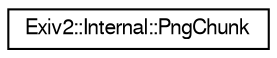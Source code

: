 digraph "Graphical Class Hierarchy"
{
  edge [fontname="FreeSans",fontsize="10",labelfontname="FreeSans",labelfontsize="10"];
  node [fontname="FreeSans",fontsize="10",shape=record];
  rankdir="LR";
  Node1 [label="Exiv2::Internal::PngChunk",height=0.2,width=0.4,color="black", fillcolor="white", style="filled",URL="$classExiv2_1_1Internal_1_1PngChunk.html",tooltip="Stateless parser class for data in PNG chunk format. Images use this class to decode and encode PNG-b..."];
}
